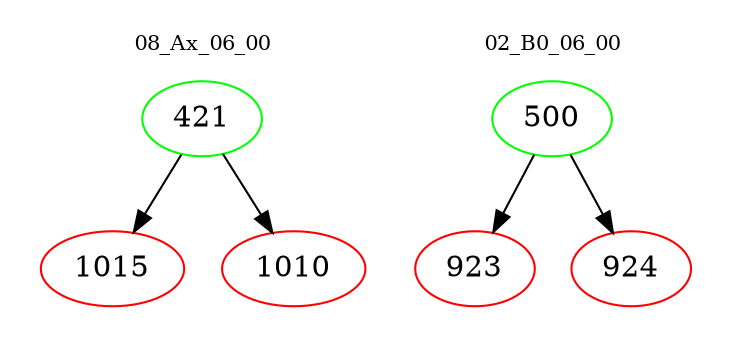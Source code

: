 digraph{
subgraph cluster_0 {
color = white
label = "08_Ax_06_00";
fontsize=10;
T0_421 [label="421", color="green"]
T0_421 -> T0_1015 [color="black"]
T0_1015 [label="1015", color="red"]
T0_421 -> T0_1010 [color="black"]
T0_1010 [label="1010", color="red"]
}
subgraph cluster_1 {
color = white
label = "02_B0_06_00";
fontsize=10;
T1_500 [label="500", color="green"]
T1_500 -> T1_923 [color="black"]
T1_923 [label="923", color="red"]
T1_500 -> T1_924 [color="black"]
T1_924 [label="924", color="red"]
}
}
